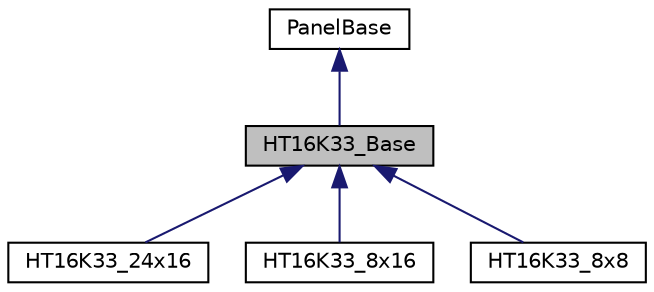 digraph "HT16K33_Base"
{
 // LATEX_PDF_SIZE
  edge [fontname="Helvetica",fontsize="10",labelfontname="Helvetica",labelfontsize="10"];
  node [fontname="Helvetica",fontsize="10",shape=record];
  Node1 [label="HT16K33_Base",height=0.2,width=0.4,color="black", fillcolor="grey75", style="filled", fontcolor="black",tooltip="Base class of HT16K33."];
  Node2 -> Node1 [dir="back",color="midnightblue",fontsize="10",style="solid",fontname="Helvetica"];
  Node2 [label="PanelBase",height=0.2,width=0.4,color="black", fillcolor="white", style="filled",URL="$classPanelBase.html",tooltip="1枚のLEDパネルを表すクラス"];
  Node1 -> Node3 [dir="back",color="midnightblue",fontsize="10",style="solid",fontname="Helvetica"];
  Node3 [label="HT16K33_24x16",height=0.2,width=0.4,color="black", fillcolor="white", style="filled",URL="$classHT16K33__24x16.html",tooltip="24x16サイズのLEDパネルクラス"];
  Node1 -> Node4 [dir="back",color="midnightblue",fontsize="10",style="solid",fontname="Helvetica"];
  Node4 [label="HT16K33_8x16",height=0.2,width=0.4,color="black", fillcolor="white", style="filled",URL="$classHT16K33__8x16.html",tooltip="8x16サイズのLEDパネルクラス"];
  Node1 -> Node5 [dir="back",color="midnightblue",fontsize="10",style="solid",fontname="Helvetica"];
  Node5 [label="HT16K33_8x8",height=0.2,width=0.4,color="black", fillcolor="white", style="filled",URL="$classHT16K33__8x8.html",tooltip="8x8サイズのLEDパネルクラス"];
}
